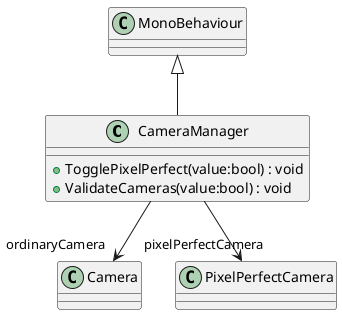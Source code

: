 @startuml
class CameraManager {
    + TogglePixelPerfect(value:bool) : void
    + ValidateCameras(value:bool) : void
}
MonoBehaviour <|-- CameraManager
CameraManager --> "ordinaryCamera" Camera
CameraManager --> "pixelPerfectCamera" PixelPerfectCamera
@enduml
